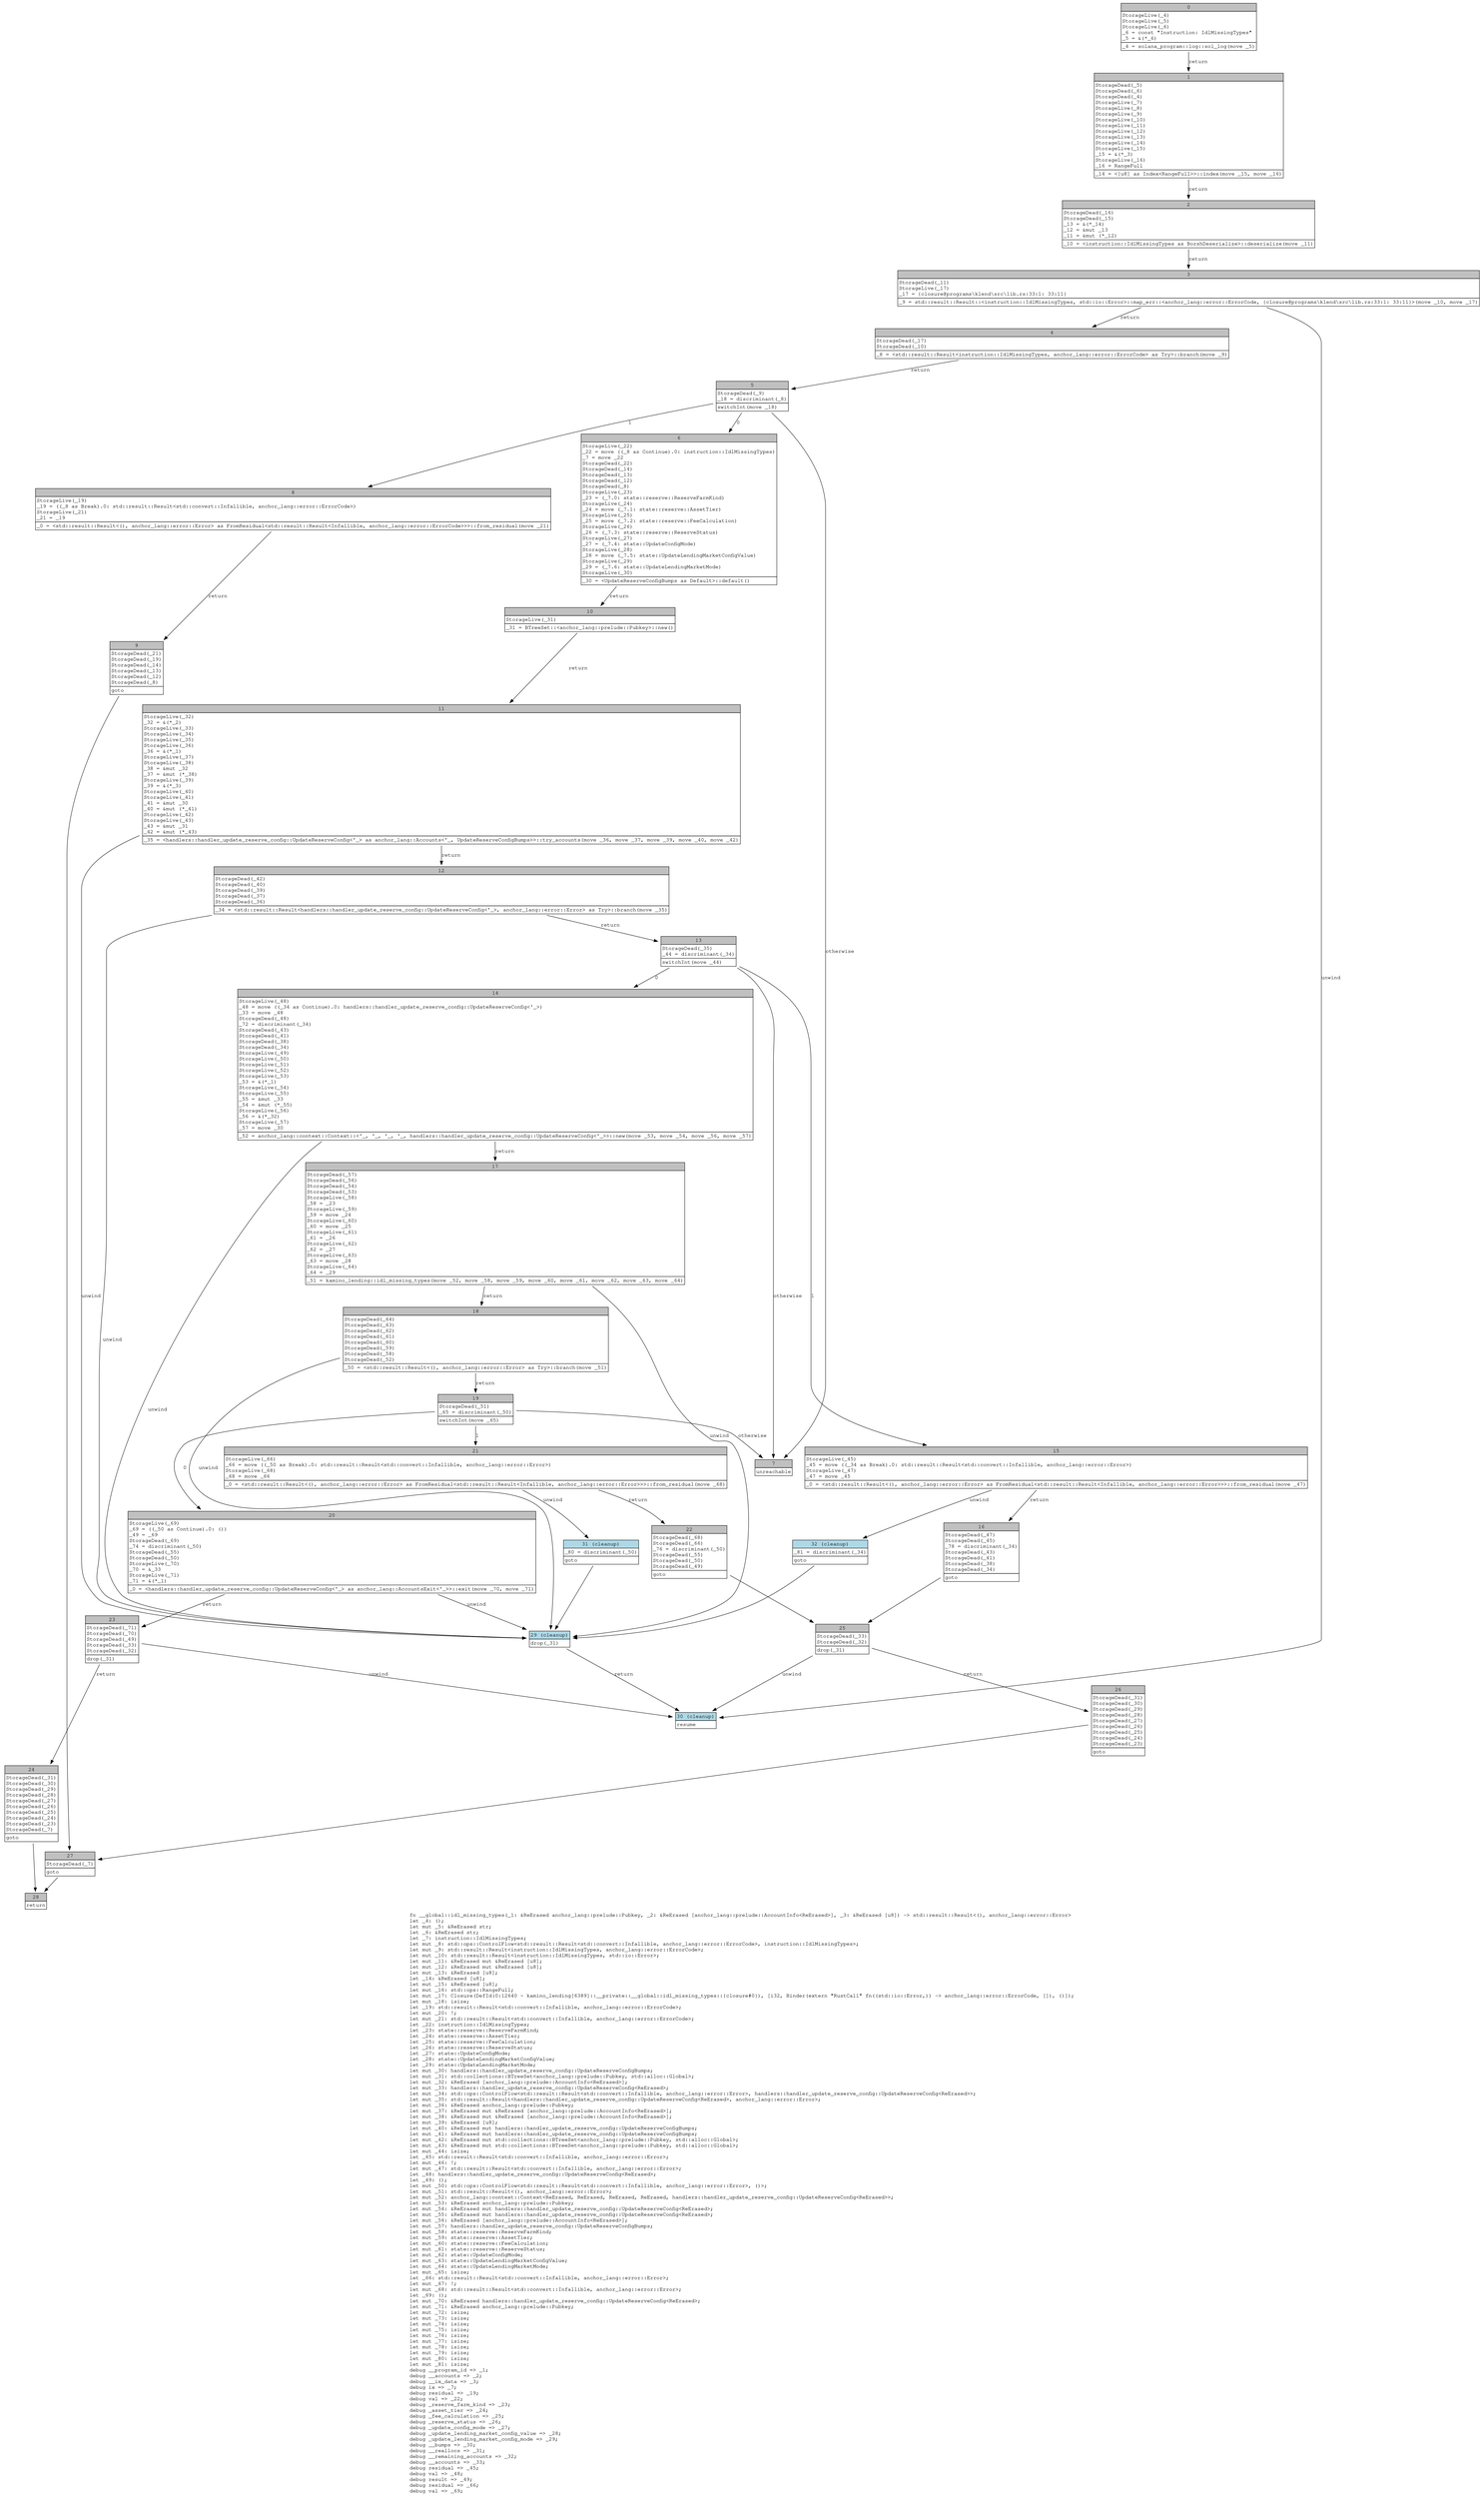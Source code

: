 digraph Mir_0_12638 {
    graph [fontname="Courier, monospace"];
    node [fontname="Courier, monospace"];
    edge [fontname="Courier, monospace"];
    label=<fn __global::idl_missing_types(_1: &amp;ReErased anchor_lang::prelude::Pubkey, _2: &amp;ReErased [anchor_lang::prelude::AccountInfo&lt;ReErased&gt;], _3: &amp;ReErased [u8]) -&gt; std::result::Result&lt;(), anchor_lang::error::Error&gt;<br align="left"/>let _4: ();<br align="left"/>let mut _5: &amp;ReErased str;<br align="left"/>let _6: &amp;ReErased str;<br align="left"/>let _7: instruction::IdlMissingTypes;<br align="left"/>let mut _8: std::ops::ControlFlow&lt;std::result::Result&lt;std::convert::Infallible, anchor_lang::error::ErrorCode&gt;, instruction::IdlMissingTypes&gt;;<br align="left"/>let mut _9: std::result::Result&lt;instruction::IdlMissingTypes, anchor_lang::error::ErrorCode&gt;;<br align="left"/>let mut _10: std::result::Result&lt;instruction::IdlMissingTypes, std::io::Error&gt;;<br align="left"/>let mut _11: &amp;ReErased mut &amp;ReErased [u8];<br align="left"/>let mut _12: &amp;ReErased mut &amp;ReErased [u8];<br align="left"/>let mut _13: &amp;ReErased [u8];<br align="left"/>let _14: &amp;ReErased [u8];<br align="left"/>let mut _15: &amp;ReErased [u8];<br align="left"/>let mut _16: std::ops::RangeFull;<br align="left"/>let mut _17: Closure(DefId(0:12640 ~ kamino_lending[6389]::__private::__global::idl_missing_types::{closure#0}), [i32, Binder(extern &quot;RustCall&quot; fn((std::io::Error,)) -&gt; anchor_lang::error::ErrorCode, []), ()]);<br align="left"/>let mut _18: isize;<br align="left"/>let _19: std::result::Result&lt;std::convert::Infallible, anchor_lang::error::ErrorCode&gt;;<br align="left"/>let mut _20: !;<br align="left"/>let mut _21: std::result::Result&lt;std::convert::Infallible, anchor_lang::error::ErrorCode&gt;;<br align="left"/>let _22: instruction::IdlMissingTypes;<br align="left"/>let _23: state::reserve::ReserveFarmKind;<br align="left"/>let _24: state::reserve::AssetTier;<br align="left"/>let _25: state::reserve::FeeCalculation;<br align="left"/>let _26: state::reserve::ReserveStatus;<br align="left"/>let _27: state::UpdateConfigMode;<br align="left"/>let _28: state::UpdateLendingMarketConfigValue;<br align="left"/>let _29: state::UpdateLendingMarketMode;<br align="left"/>let mut _30: handlers::handler_update_reserve_config::UpdateReserveConfigBumps;<br align="left"/>let mut _31: std::collections::BTreeSet&lt;anchor_lang::prelude::Pubkey, std::alloc::Global&gt;;<br align="left"/>let mut _32: &amp;ReErased [anchor_lang::prelude::AccountInfo&lt;ReErased&gt;];<br align="left"/>let mut _33: handlers::handler_update_reserve_config::UpdateReserveConfig&lt;ReErased&gt;;<br align="left"/>let mut _34: std::ops::ControlFlow&lt;std::result::Result&lt;std::convert::Infallible, anchor_lang::error::Error&gt;, handlers::handler_update_reserve_config::UpdateReserveConfig&lt;ReErased&gt;&gt;;<br align="left"/>let mut _35: std::result::Result&lt;handlers::handler_update_reserve_config::UpdateReserveConfig&lt;ReErased&gt;, anchor_lang::error::Error&gt;;<br align="left"/>let mut _36: &amp;ReErased anchor_lang::prelude::Pubkey;<br align="left"/>let mut _37: &amp;ReErased mut &amp;ReErased [anchor_lang::prelude::AccountInfo&lt;ReErased&gt;];<br align="left"/>let mut _38: &amp;ReErased mut &amp;ReErased [anchor_lang::prelude::AccountInfo&lt;ReErased&gt;];<br align="left"/>let mut _39: &amp;ReErased [u8];<br align="left"/>let mut _40: &amp;ReErased mut handlers::handler_update_reserve_config::UpdateReserveConfigBumps;<br align="left"/>let mut _41: &amp;ReErased mut handlers::handler_update_reserve_config::UpdateReserveConfigBumps;<br align="left"/>let mut _42: &amp;ReErased mut std::collections::BTreeSet&lt;anchor_lang::prelude::Pubkey, std::alloc::Global&gt;;<br align="left"/>let mut _43: &amp;ReErased mut std::collections::BTreeSet&lt;anchor_lang::prelude::Pubkey, std::alloc::Global&gt;;<br align="left"/>let mut _44: isize;<br align="left"/>let _45: std::result::Result&lt;std::convert::Infallible, anchor_lang::error::Error&gt;;<br align="left"/>let mut _46: !;<br align="left"/>let mut _47: std::result::Result&lt;std::convert::Infallible, anchor_lang::error::Error&gt;;<br align="left"/>let _48: handlers::handler_update_reserve_config::UpdateReserveConfig&lt;ReErased&gt;;<br align="left"/>let _49: ();<br align="left"/>let mut _50: std::ops::ControlFlow&lt;std::result::Result&lt;std::convert::Infallible, anchor_lang::error::Error&gt;, ()&gt;;<br align="left"/>let mut _51: std::result::Result&lt;(), anchor_lang::error::Error&gt;;<br align="left"/>let mut _52: anchor_lang::context::Context&lt;ReErased, ReErased, ReErased, ReErased, handlers::handler_update_reserve_config::UpdateReserveConfig&lt;ReErased&gt;&gt;;<br align="left"/>let mut _53: &amp;ReErased anchor_lang::prelude::Pubkey;<br align="left"/>let mut _54: &amp;ReErased mut handlers::handler_update_reserve_config::UpdateReserveConfig&lt;ReErased&gt;;<br align="left"/>let mut _55: &amp;ReErased mut handlers::handler_update_reserve_config::UpdateReserveConfig&lt;ReErased&gt;;<br align="left"/>let mut _56: &amp;ReErased [anchor_lang::prelude::AccountInfo&lt;ReErased&gt;];<br align="left"/>let mut _57: handlers::handler_update_reserve_config::UpdateReserveConfigBumps;<br align="left"/>let mut _58: state::reserve::ReserveFarmKind;<br align="left"/>let mut _59: state::reserve::AssetTier;<br align="left"/>let mut _60: state::reserve::FeeCalculation;<br align="left"/>let mut _61: state::reserve::ReserveStatus;<br align="left"/>let mut _62: state::UpdateConfigMode;<br align="left"/>let mut _63: state::UpdateLendingMarketConfigValue;<br align="left"/>let mut _64: state::UpdateLendingMarketMode;<br align="left"/>let mut _65: isize;<br align="left"/>let _66: std::result::Result&lt;std::convert::Infallible, anchor_lang::error::Error&gt;;<br align="left"/>let mut _67: !;<br align="left"/>let mut _68: std::result::Result&lt;std::convert::Infallible, anchor_lang::error::Error&gt;;<br align="left"/>let _69: ();<br align="left"/>let mut _70: &amp;ReErased handlers::handler_update_reserve_config::UpdateReserveConfig&lt;ReErased&gt;;<br align="left"/>let mut _71: &amp;ReErased anchor_lang::prelude::Pubkey;<br align="left"/>let mut _72: isize;<br align="left"/>let mut _73: isize;<br align="left"/>let mut _74: isize;<br align="left"/>let mut _75: isize;<br align="left"/>let mut _76: isize;<br align="left"/>let mut _77: isize;<br align="left"/>let mut _78: isize;<br align="left"/>let mut _79: isize;<br align="left"/>let mut _80: isize;<br align="left"/>let mut _81: isize;<br align="left"/>debug __program_id =&gt; _1;<br align="left"/>debug __accounts =&gt; _2;<br align="left"/>debug __ix_data =&gt; _3;<br align="left"/>debug ix =&gt; _7;<br align="left"/>debug residual =&gt; _19;<br align="left"/>debug val =&gt; _22;<br align="left"/>debug _reserve_farm_kind =&gt; _23;<br align="left"/>debug _asset_tier =&gt; _24;<br align="left"/>debug _fee_calculation =&gt; _25;<br align="left"/>debug _reserve_status =&gt; _26;<br align="left"/>debug _update_config_mode =&gt; _27;<br align="left"/>debug _update_lending_market_config_value =&gt; _28;<br align="left"/>debug _update_lending_market_config_mode =&gt; _29;<br align="left"/>debug __bumps =&gt; _30;<br align="left"/>debug __reallocs =&gt; _31;<br align="left"/>debug __remaining_accounts =&gt; _32;<br align="left"/>debug __accounts =&gt; _33;<br align="left"/>debug residual =&gt; _45;<br align="left"/>debug val =&gt; _48;<br align="left"/>debug result =&gt; _49;<br align="left"/>debug residual =&gt; _66;<br align="left"/>debug val =&gt; _69;<br align="left"/>>;
    bb0__0_12638 [shape="none", label=<<table border="0" cellborder="1" cellspacing="0"><tr><td bgcolor="gray" align="center" colspan="1">0</td></tr><tr><td align="left" balign="left">StorageLive(_4)<br/>StorageLive(_5)<br/>StorageLive(_6)<br/>_6 = const &quot;Instruction: IdlMissingTypes&quot;<br/>_5 = &amp;(*_6)<br/></td></tr><tr><td align="left">_4 = solana_program::log::sol_log(move _5)</td></tr></table>>];
    bb1__0_12638 [shape="none", label=<<table border="0" cellborder="1" cellspacing="0"><tr><td bgcolor="gray" align="center" colspan="1">1</td></tr><tr><td align="left" balign="left">StorageDead(_5)<br/>StorageDead(_6)<br/>StorageDead(_4)<br/>StorageLive(_7)<br/>StorageLive(_8)<br/>StorageLive(_9)<br/>StorageLive(_10)<br/>StorageLive(_11)<br/>StorageLive(_12)<br/>StorageLive(_13)<br/>StorageLive(_14)<br/>StorageLive(_15)<br/>_15 = &amp;(*_3)<br/>StorageLive(_16)<br/>_16 = RangeFull<br/></td></tr><tr><td align="left">_14 = &lt;[u8] as Index&lt;RangeFull&gt;&gt;::index(move _15, move _16)</td></tr></table>>];
    bb2__0_12638 [shape="none", label=<<table border="0" cellborder="1" cellspacing="0"><tr><td bgcolor="gray" align="center" colspan="1">2</td></tr><tr><td align="left" balign="left">StorageDead(_16)<br/>StorageDead(_15)<br/>_13 = &amp;(*_14)<br/>_12 = &amp;mut _13<br/>_11 = &amp;mut (*_12)<br/></td></tr><tr><td align="left">_10 = &lt;instruction::IdlMissingTypes as BorshDeserialize&gt;::deserialize(move _11)</td></tr></table>>];
    bb3__0_12638 [shape="none", label=<<table border="0" cellborder="1" cellspacing="0"><tr><td bgcolor="gray" align="center" colspan="1">3</td></tr><tr><td align="left" balign="left">StorageDead(_11)<br/>StorageLive(_17)<br/>_17 = {closure@programs\klend\src\lib.rs:33:1: 33:11}<br/></td></tr><tr><td align="left">_9 = std::result::Result::&lt;instruction::IdlMissingTypes, std::io::Error&gt;::map_err::&lt;anchor_lang::error::ErrorCode, {closure@programs\klend\src\lib.rs:33:1: 33:11}&gt;(move _10, move _17)</td></tr></table>>];
    bb4__0_12638 [shape="none", label=<<table border="0" cellborder="1" cellspacing="0"><tr><td bgcolor="gray" align="center" colspan="1">4</td></tr><tr><td align="left" balign="left">StorageDead(_17)<br/>StorageDead(_10)<br/></td></tr><tr><td align="left">_8 = &lt;std::result::Result&lt;instruction::IdlMissingTypes, anchor_lang::error::ErrorCode&gt; as Try&gt;::branch(move _9)</td></tr></table>>];
    bb5__0_12638 [shape="none", label=<<table border="0" cellborder="1" cellspacing="0"><tr><td bgcolor="gray" align="center" colspan="1">5</td></tr><tr><td align="left" balign="left">StorageDead(_9)<br/>_18 = discriminant(_8)<br/></td></tr><tr><td align="left">switchInt(move _18)</td></tr></table>>];
    bb6__0_12638 [shape="none", label=<<table border="0" cellborder="1" cellspacing="0"><tr><td bgcolor="gray" align="center" colspan="1">6</td></tr><tr><td align="left" balign="left">StorageLive(_22)<br/>_22 = move ((_8 as Continue).0: instruction::IdlMissingTypes)<br/>_7 = move _22<br/>StorageDead(_22)<br/>StorageDead(_14)<br/>StorageDead(_13)<br/>StorageDead(_12)<br/>StorageDead(_8)<br/>StorageLive(_23)<br/>_23 = (_7.0: state::reserve::ReserveFarmKind)<br/>StorageLive(_24)<br/>_24 = move (_7.1: state::reserve::AssetTier)<br/>StorageLive(_25)<br/>_25 = move (_7.2: state::reserve::FeeCalculation)<br/>StorageLive(_26)<br/>_26 = (_7.3: state::reserve::ReserveStatus)<br/>StorageLive(_27)<br/>_27 = (_7.4: state::UpdateConfigMode)<br/>StorageLive(_28)<br/>_28 = move (_7.5: state::UpdateLendingMarketConfigValue)<br/>StorageLive(_29)<br/>_29 = (_7.6: state::UpdateLendingMarketMode)<br/>StorageLive(_30)<br/></td></tr><tr><td align="left">_30 = &lt;UpdateReserveConfigBumps as Default&gt;::default()</td></tr></table>>];
    bb7__0_12638 [shape="none", label=<<table border="0" cellborder="1" cellspacing="0"><tr><td bgcolor="gray" align="center" colspan="1">7</td></tr><tr><td align="left">unreachable</td></tr></table>>];
    bb8__0_12638 [shape="none", label=<<table border="0" cellborder="1" cellspacing="0"><tr><td bgcolor="gray" align="center" colspan="1">8</td></tr><tr><td align="left" balign="left">StorageLive(_19)<br/>_19 = ((_8 as Break).0: std::result::Result&lt;std::convert::Infallible, anchor_lang::error::ErrorCode&gt;)<br/>StorageLive(_21)<br/>_21 = _19<br/></td></tr><tr><td align="left">_0 = &lt;std::result::Result&lt;(), anchor_lang::error::Error&gt; as FromResidual&lt;std::result::Result&lt;Infallible, anchor_lang::error::ErrorCode&gt;&gt;&gt;::from_residual(move _21)</td></tr></table>>];
    bb9__0_12638 [shape="none", label=<<table border="0" cellborder="1" cellspacing="0"><tr><td bgcolor="gray" align="center" colspan="1">9</td></tr><tr><td align="left" balign="left">StorageDead(_21)<br/>StorageDead(_19)<br/>StorageDead(_14)<br/>StorageDead(_13)<br/>StorageDead(_12)<br/>StorageDead(_8)<br/></td></tr><tr><td align="left">goto</td></tr></table>>];
    bb10__0_12638 [shape="none", label=<<table border="0" cellborder="1" cellspacing="0"><tr><td bgcolor="gray" align="center" colspan="1">10</td></tr><tr><td align="left" balign="left">StorageLive(_31)<br/></td></tr><tr><td align="left">_31 = BTreeSet::&lt;anchor_lang::prelude::Pubkey&gt;::new()</td></tr></table>>];
    bb11__0_12638 [shape="none", label=<<table border="0" cellborder="1" cellspacing="0"><tr><td bgcolor="gray" align="center" colspan="1">11</td></tr><tr><td align="left" balign="left">StorageLive(_32)<br/>_32 = &amp;(*_2)<br/>StorageLive(_33)<br/>StorageLive(_34)<br/>StorageLive(_35)<br/>StorageLive(_36)<br/>_36 = &amp;(*_1)<br/>StorageLive(_37)<br/>StorageLive(_38)<br/>_38 = &amp;mut _32<br/>_37 = &amp;mut (*_38)<br/>StorageLive(_39)<br/>_39 = &amp;(*_3)<br/>StorageLive(_40)<br/>StorageLive(_41)<br/>_41 = &amp;mut _30<br/>_40 = &amp;mut (*_41)<br/>StorageLive(_42)<br/>StorageLive(_43)<br/>_43 = &amp;mut _31<br/>_42 = &amp;mut (*_43)<br/></td></tr><tr><td align="left">_35 = &lt;handlers::handler_update_reserve_config::UpdateReserveConfig&lt;'_&gt; as anchor_lang::Accounts&lt;'_, UpdateReserveConfigBumps&gt;&gt;::try_accounts(move _36, move _37, move _39, move _40, move _42)</td></tr></table>>];
    bb12__0_12638 [shape="none", label=<<table border="0" cellborder="1" cellspacing="0"><tr><td bgcolor="gray" align="center" colspan="1">12</td></tr><tr><td align="left" balign="left">StorageDead(_42)<br/>StorageDead(_40)<br/>StorageDead(_39)<br/>StorageDead(_37)<br/>StorageDead(_36)<br/></td></tr><tr><td align="left">_34 = &lt;std::result::Result&lt;handlers::handler_update_reserve_config::UpdateReserveConfig&lt;'_&gt;, anchor_lang::error::Error&gt; as Try&gt;::branch(move _35)</td></tr></table>>];
    bb13__0_12638 [shape="none", label=<<table border="0" cellborder="1" cellspacing="0"><tr><td bgcolor="gray" align="center" colspan="1">13</td></tr><tr><td align="left" balign="left">StorageDead(_35)<br/>_44 = discriminant(_34)<br/></td></tr><tr><td align="left">switchInt(move _44)</td></tr></table>>];
    bb14__0_12638 [shape="none", label=<<table border="0" cellborder="1" cellspacing="0"><tr><td bgcolor="gray" align="center" colspan="1">14</td></tr><tr><td align="left" balign="left">StorageLive(_48)<br/>_48 = move ((_34 as Continue).0: handlers::handler_update_reserve_config::UpdateReserveConfig&lt;'_&gt;)<br/>_33 = move _48<br/>StorageDead(_48)<br/>_72 = discriminant(_34)<br/>StorageDead(_43)<br/>StorageDead(_41)<br/>StorageDead(_38)<br/>StorageDead(_34)<br/>StorageLive(_49)<br/>StorageLive(_50)<br/>StorageLive(_51)<br/>StorageLive(_52)<br/>StorageLive(_53)<br/>_53 = &amp;(*_1)<br/>StorageLive(_54)<br/>StorageLive(_55)<br/>_55 = &amp;mut _33<br/>_54 = &amp;mut (*_55)<br/>StorageLive(_56)<br/>_56 = &amp;(*_32)<br/>StorageLive(_57)<br/>_57 = move _30<br/></td></tr><tr><td align="left">_52 = anchor_lang::context::Context::&lt;'_, '_, '_, '_, handlers::handler_update_reserve_config::UpdateReserveConfig&lt;'_&gt;&gt;::new(move _53, move _54, move _56, move _57)</td></tr></table>>];
    bb15__0_12638 [shape="none", label=<<table border="0" cellborder="1" cellspacing="0"><tr><td bgcolor="gray" align="center" colspan="1">15</td></tr><tr><td align="left" balign="left">StorageLive(_45)<br/>_45 = move ((_34 as Break).0: std::result::Result&lt;std::convert::Infallible, anchor_lang::error::Error&gt;)<br/>StorageLive(_47)<br/>_47 = move _45<br/></td></tr><tr><td align="left">_0 = &lt;std::result::Result&lt;(), anchor_lang::error::Error&gt; as FromResidual&lt;std::result::Result&lt;Infallible, anchor_lang::error::Error&gt;&gt;&gt;::from_residual(move _47)</td></tr></table>>];
    bb16__0_12638 [shape="none", label=<<table border="0" cellborder="1" cellspacing="0"><tr><td bgcolor="gray" align="center" colspan="1">16</td></tr><tr><td align="left" balign="left">StorageDead(_47)<br/>StorageDead(_45)<br/>_78 = discriminant(_34)<br/>StorageDead(_43)<br/>StorageDead(_41)<br/>StorageDead(_38)<br/>StorageDead(_34)<br/></td></tr><tr><td align="left">goto</td></tr></table>>];
    bb17__0_12638 [shape="none", label=<<table border="0" cellborder="1" cellspacing="0"><tr><td bgcolor="gray" align="center" colspan="1">17</td></tr><tr><td align="left" balign="left">StorageDead(_57)<br/>StorageDead(_56)<br/>StorageDead(_54)<br/>StorageDead(_53)<br/>StorageLive(_58)<br/>_58 = _23<br/>StorageLive(_59)<br/>_59 = move _24<br/>StorageLive(_60)<br/>_60 = move _25<br/>StorageLive(_61)<br/>_61 = _26<br/>StorageLive(_62)<br/>_62 = _27<br/>StorageLive(_63)<br/>_63 = move _28<br/>StorageLive(_64)<br/>_64 = _29<br/></td></tr><tr><td align="left">_51 = kamino_lending::idl_missing_types(move _52, move _58, move _59, move _60, move _61, move _62, move _63, move _64)</td></tr></table>>];
    bb18__0_12638 [shape="none", label=<<table border="0" cellborder="1" cellspacing="0"><tr><td bgcolor="gray" align="center" colspan="1">18</td></tr><tr><td align="left" balign="left">StorageDead(_64)<br/>StorageDead(_63)<br/>StorageDead(_62)<br/>StorageDead(_61)<br/>StorageDead(_60)<br/>StorageDead(_59)<br/>StorageDead(_58)<br/>StorageDead(_52)<br/></td></tr><tr><td align="left">_50 = &lt;std::result::Result&lt;(), anchor_lang::error::Error&gt; as Try&gt;::branch(move _51)</td></tr></table>>];
    bb19__0_12638 [shape="none", label=<<table border="0" cellborder="1" cellspacing="0"><tr><td bgcolor="gray" align="center" colspan="1">19</td></tr><tr><td align="left" balign="left">StorageDead(_51)<br/>_65 = discriminant(_50)<br/></td></tr><tr><td align="left">switchInt(move _65)</td></tr></table>>];
    bb20__0_12638 [shape="none", label=<<table border="0" cellborder="1" cellspacing="0"><tr><td bgcolor="gray" align="center" colspan="1">20</td></tr><tr><td align="left" balign="left">StorageLive(_69)<br/>_69 = ((_50 as Continue).0: ())<br/>_49 = _69<br/>StorageDead(_69)<br/>_74 = discriminant(_50)<br/>StorageDead(_55)<br/>StorageDead(_50)<br/>StorageLive(_70)<br/>_70 = &amp;_33<br/>StorageLive(_71)<br/>_71 = &amp;(*_1)<br/></td></tr><tr><td align="left">_0 = &lt;handlers::handler_update_reserve_config::UpdateReserveConfig&lt;'_&gt; as anchor_lang::AccountsExit&lt;'_&gt;&gt;::exit(move _70, move _71)</td></tr></table>>];
    bb21__0_12638 [shape="none", label=<<table border="0" cellborder="1" cellspacing="0"><tr><td bgcolor="gray" align="center" colspan="1">21</td></tr><tr><td align="left" balign="left">StorageLive(_66)<br/>_66 = move ((_50 as Break).0: std::result::Result&lt;std::convert::Infallible, anchor_lang::error::Error&gt;)<br/>StorageLive(_68)<br/>_68 = move _66<br/></td></tr><tr><td align="left">_0 = &lt;std::result::Result&lt;(), anchor_lang::error::Error&gt; as FromResidual&lt;std::result::Result&lt;Infallible, anchor_lang::error::Error&gt;&gt;&gt;::from_residual(move _68)</td></tr></table>>];
    bb22__0_12638 [shape="none", label=<<table border="0" cellborder="1" cellspacing="0"><tr><td bgcolor="gray" align="center" colspan="1">22</td></tr><tr><td align="left" balign="left">StorageDead(_68)<br/>StorageDead(_66)<br/>_76 = discriminant(_50)<br/>StorageDead(_55)<br/>StorageDead(_50)<br/>StorageDead(_49)<br/></td></tr><tr><td align="left">goto</td></tr></table>>];
    bb23__0_12638 [shape="none", label=<<table border="0" cellborder="1" cellspacing="0"><tr><td bgcolor="gray" align="center" colspan="1">23</td></tr><tr><td align="left" balign="left">StorageDead(_71)<br/>StorageDead(_70)<br/>StorageDead(_49)<br/>StorageDead(_33)<br/>StorageDead(_32)<br/></td></tr><tr><td align="left">drop(_31)</td></tr></table>>];
    bb24__0_12638 [shape="none", label=<<table border="0" cellborder="1" cellspacing="0"><tr><td bgcolor="gray" align="center" colspan="1">24</td></tr><tr><td align="left" balign="left">StorageDead(_31)<br/>StorageDead(_30)<br/>StorageDead(_29)<br/>StorageDead(_28)<br/>StorageDead(_27)<br/>StorageDead(_26)<br/>StorageDead(_25)<br/>StorageDead(_24)<br/>StorageDead(_23)<br/>StorageDead(_7)<br/></td></tr><tr><td align="left">goto</td></tr></table>>];
    bb25__0_12638 [shape="none", label=<<table border="0" cellborder="1" cellspacing="0"><tr><td bgcolor="gray" align="center" colspan="1">25</td></tr><tr><td align="left" balign="left">StorageDead(_33)<br/>StorageDead(_32)<br/></td></tr><tr><td align="left">drop(_31)</td></tr></table>>];
    bb26__0_12638 [shape="none", label=<<table border="0" cellborder="1" cellspacing="0"><tr><td bgcolor="gray" align="center" colspan="1">26</td></tr><tr><td align="left" balign="left">StorageDead(_31)<br/>StorageDead(_30)<br/>StorageDead(_29)<br/>StorageDead(_28)<br/>StorageDead(_27)<br/>StorageDead(_26)<br/>StorageDead(_25)<br/>StorageDead(_24)<br/>StorageDead(_23)<br/></td></tr><tr><td align="left">goto</td></tr></table>>];
    bb27__0_12638 [shape="none", label=<<table border="0" cellborder="1" cellspacing="0"><tr><td bgcolor="gray" align="center" colspan="1">27</td></tr><tr><td align="left" balign="left">StorageDead(_7)<br/></td></tr><tr><td align="left">goto</td></tr></table>>];
    bb28__0_12638 [shape="none", label=<<table border="0" cellborder="1" cellspacing="0"><tr><td bgcolor="gray" align="center" colspan="1">28</td></tr><tr><td align="left">return</td></tr></table>>];
    bb29__0_12638 [shape="none", label=<<table border="0" cellborder="1" cellspacing="0"><tr><td bgcolor="lightblue" align="center" colspan="1">29 (cleanup)</td></tr><tr><td align="left">drop(_31)</td></tr></table>>];
    bb30__0_12638 [shape="none", label=<<table border="0" cellborder="1" cellspacing="0"><tr><td bgcolor="lightblue" align="center" colspan="1">30 (cleanup)</td></tr><tr><td align="left">resume</td></tr></table>>];
    bb31__0_12638 [shape="none", label=<<table border="0" cellborder="1" cellspacing="0"><tr><td bgcolor="lightblue" align="center" colspan="1">31 (cleanup)</td></tr><tr><td align="left" balign="left">_80 = discriminant(_50)<br/></td></tr><tr><td align="left">goto</td></tr></table>>];
    bb32__0_12638 [shape="none", label=<<table border="0" cellborder="1" cellspacing="0"><tr><td bgcolor="lightblue" align="center" colspan="1">32 (cleanup)</td></tr><tr><td align="left" balign="left">_81 = discriminant(_34)<br/></td></tr><tr><td align="left">goto</td></tr></table>>];
    bb0__0_12638 -> bb1__0_12638 [label="return"];
    bb1__0_12638 -> bb2__0_12638 [label="return"];
    bb2__0_12638 -> bb3__0_12638 [label="return"];
    bb3__0_12638 -> bb4__0_12638 [label="return"];
    bb3__0_12638 -> bb30__0_12638 [label="unwind"];
    bb4__0_12638 -> bb5__0_12638 [label="return"];
    bb5__0_12638 -> bb6__0_12638 [label="0"];
    bb5__0_12638 -> bb8__0_12638 [label="1"];
    bb5__0_12638 -> bb7__0_12638 [label="otherwise"];
    bb6__0_12638 -> bb10__0_12638 [label="return"];
    bb8__0_12638 -> bb9__0_12638 [label="return"];
    bb9__0_12638 -> bb27__0_12638 [label=""];
    bb10__0_12638 -> bb11__0_12638 [label="return"];
    bb11__0_12638 -> bb12__0_12638 [label="return"];
    bb11__0_12638 -> bb29__0_12638 [label="unwind"];
    bb12__0_12638 -> bb13__0_12638 [label="return"];
    bb12__0_12638 -> bb29__0_12638 [label="unwind"];
    bb13__0_12638 -> bb14__0_12638 [label="0"];
    bb13__0_12638 -> bb15__0_12638 [label="1"];
    bb13__0_12638 -> bb7__0_12638 [label="otherwise"];
    bb14__0_12638 -> bb17__0_12638 [label="return"];
    bb14__0_12638 -> bb29__0_12638 [label="unwind"];
    bb15__0_12638 -> bb16__0_12638 [label="return"];
    bb15__0_12638 -> bb32__0_12638 [label="unwind"];
    bb16__0_12638 -> bb25__0_12638 [label=""];
    bb17__0_12638 -> bb18__0_12638 [label="return"];
    bb17__0_12638 -> bb29__0_12638 [label="unwind"];
    bb18__0_12638 -> bb19__0_12638 [label="return"];
    bb18__0_12638 -> bb29__0_12638 [label="unwind"];
    bb19__0_12638 -> bb20__0_12638 [label="0"];
    bb19__0_12638 -> bb21__0_12638 [label="1"];
    bb19__0_12638 -> bb7__0_12638 [label="otherwise"];
    bb20__0_12638 -> bb23__0_12638 [label="return"];
    bb20__0_12638 -> bb29__0_12638 [label="unwind"];
    bb21__0_12638 -> bb22__0_12638 [label="return"];
    bb21__0_12638 -> bb31__0_12638 [label="unwind"];
    bb22__0_12638 -> bb25__0_12638 [label=""];
    bb23__0_12638 -> bb24__0_12638 [label="return"];
    bb23__0_12638 -> bb30__0_12638 [label="unwind"];
    bb24__0_12638 -> bb28__0_12638 [label=""];
    bb25__0_12638 -> bb26__0_12638 [label="return"];
    bb25__0_12638 -> bb30__0_12638 [label="unwind"];
    bb26__0_12638 -> bb27__0_12638 [label=""];
    bb27__0_12638 -> bb28__0_12638 [label=""];
    bb29__0_12638 -> bb30__0_12638 [label="return"];
    bb31__0_12638 -> bb29__0_12638 [label=""];
    bb32__0_12638 -> bb29__0_12638 [label=""];
}
